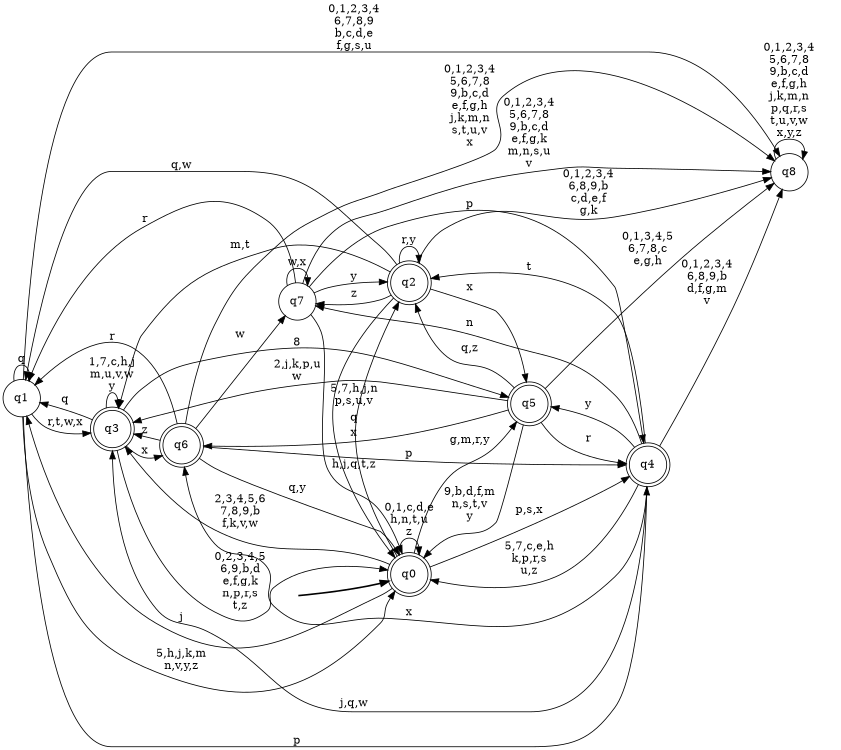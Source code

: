 digraph BlueStar {
__start0 [style = invis, shape = none, label = "", width = 0, height = 0];

rankdir=LR;
size="8,5";

s0 [style="rounded,filled", color="black", fillcolor="white" shape="doublecircle", label="q0"];
s1 [style="filled", color="black", fillcolor="white" shape="circle", label="q1"];
s2 [style="rounded,filled", color="black", fillcolor="white" shape="doublecircle", label="q2"];
s3 [style="rounded,filled", color="black", fillcolor="white" shape="doublecircle", label="q3"];
s4 [style="rounded,filled", color="black", fillcolor="white" shape="doublecircle", label="q4"];
s5 [style="rounded,filled", color="black", fillcolor="white" shape="doublecircle", label="q5"];
s6 [style="rounded,filled", color="black", fillcolor="white" shape="doublecircle", label="q6"];
s7 [style="filled", color="black", fillcolor="white" shape="circle", label="q7"];
s8 [style="filled", color="black", fillcolor="white" shape="circle", label="q8"];
subgraph cluster_main { 
	graph [pad=".75", ranksep="0.15", nodesep="0.15"];
	 style=invis; 
	__start0 -> s0 [penwidth=2];
}
s0 -> s0 [label="0,1,c,d,e\nh,n,t,u\nz"];
s0 -> s1 [label="j"];
s0 -> s2 [label="q"];
s0 -> s3 [label="2,3,4,5,6\n7,8,9,b\nf,k,v,w"];
s0 -> s4 [label="p,s,x"];
s0 -> s5 [label="g,m,r,y"];
s1 -> s0 [label="5,h,j,k,m\nn,v,y,z"];
s1 -> s1 [label="q"];
s1 -> s3 [label="r,t,w,x"];
s1 -> s4 [label="p"];
s1 -> s8 [label="0,1,2,3,4\n6,7,8,9\nb,c,d,e\nf,g,s,u"];
s2 -> s0 [label="5,7,h,j,n\np,s,u,v"];
s2 -> s1 [label="q,w"];
s2 -> s2 [label="r,y"];
s2 -> s3 [label="m,t"];
s2 -> s5 [label="x"];
s2 -> s7 [label="z"];
s2 -> s8 [label="0,1,2,3,4\n6,8,9,b\nc,d,e,f\ng,k"];
s3 -> s0 [label="0,2,3,4,5\n6,9,b,d\ne,f,g,k\nn,p,r,s\nt,z"];
s3 -> s1 [label="q"];
s3 -> s3 [label="1,7,c,h,j\nm,u,v,w\ny"];
s3 -> s5 [label="8"];
s3 -> s6 [label="x"];
s4 -> s0 [label="5,7,c,e,h\nk,p,r,s\nu,z"];
s4 -> s2 [label="t"];
s4 -> s3 [label="j,q,w"];
s4 -> s5 [label="y"];
s4 -> s6 [label="x"];
s4 -> s7 [label="n"];
s4 -> s8 [label="0,1,2,3,4\n6,8,9,b\nd,f,g,m\nv"];
s5 -> s0 [label="9,b,d,f,m\nn,s,t,v\ny"];
s5 -> s2 [label="q,z"];
s5 -> s3 [label="2,j,k,p,u\nw"];
s5 -> s4 [label="r"];
s5 -> s6 [label="x"];
s5 -> s8 [label="0,1,3,4,5\n6,7,8,c\ne,g,h"];
s6 -> s0 [label="q,y"];
s6 -> s1 [label="r"];
s6 -> s3 [label="z"];
s6 -> s4 [label="p"];
s6 -> s7 [label="w"];
s6 -> s8 [label="0,1,2,3,4\n5,6,7,8\n9,b,c,d\ne,f,g,h\nj,k,m,n\ns,t,u,v\nx"];
s7 -> s0 [label="h,j,q,t,z"];
s7 -> s1 [label="r"];
s7 -> s2 [label="y"];
s7 -> s4 [label="p"];
s7 -> s7 [label="w,x"];
s7 -> s8 [label="0,1,2,3,4\n5,6,7,8\n9,b,c,d\ne,f,g,k\nm,n,s,u\nv"];
s8 -> s8 [label="0,1,2,3,4\n5,6,7,8\n9,b,c,d\ne,f,g,h\nj,k,m,n\np,q,r,s\nt,u,v,w\nx,y,z"];

}